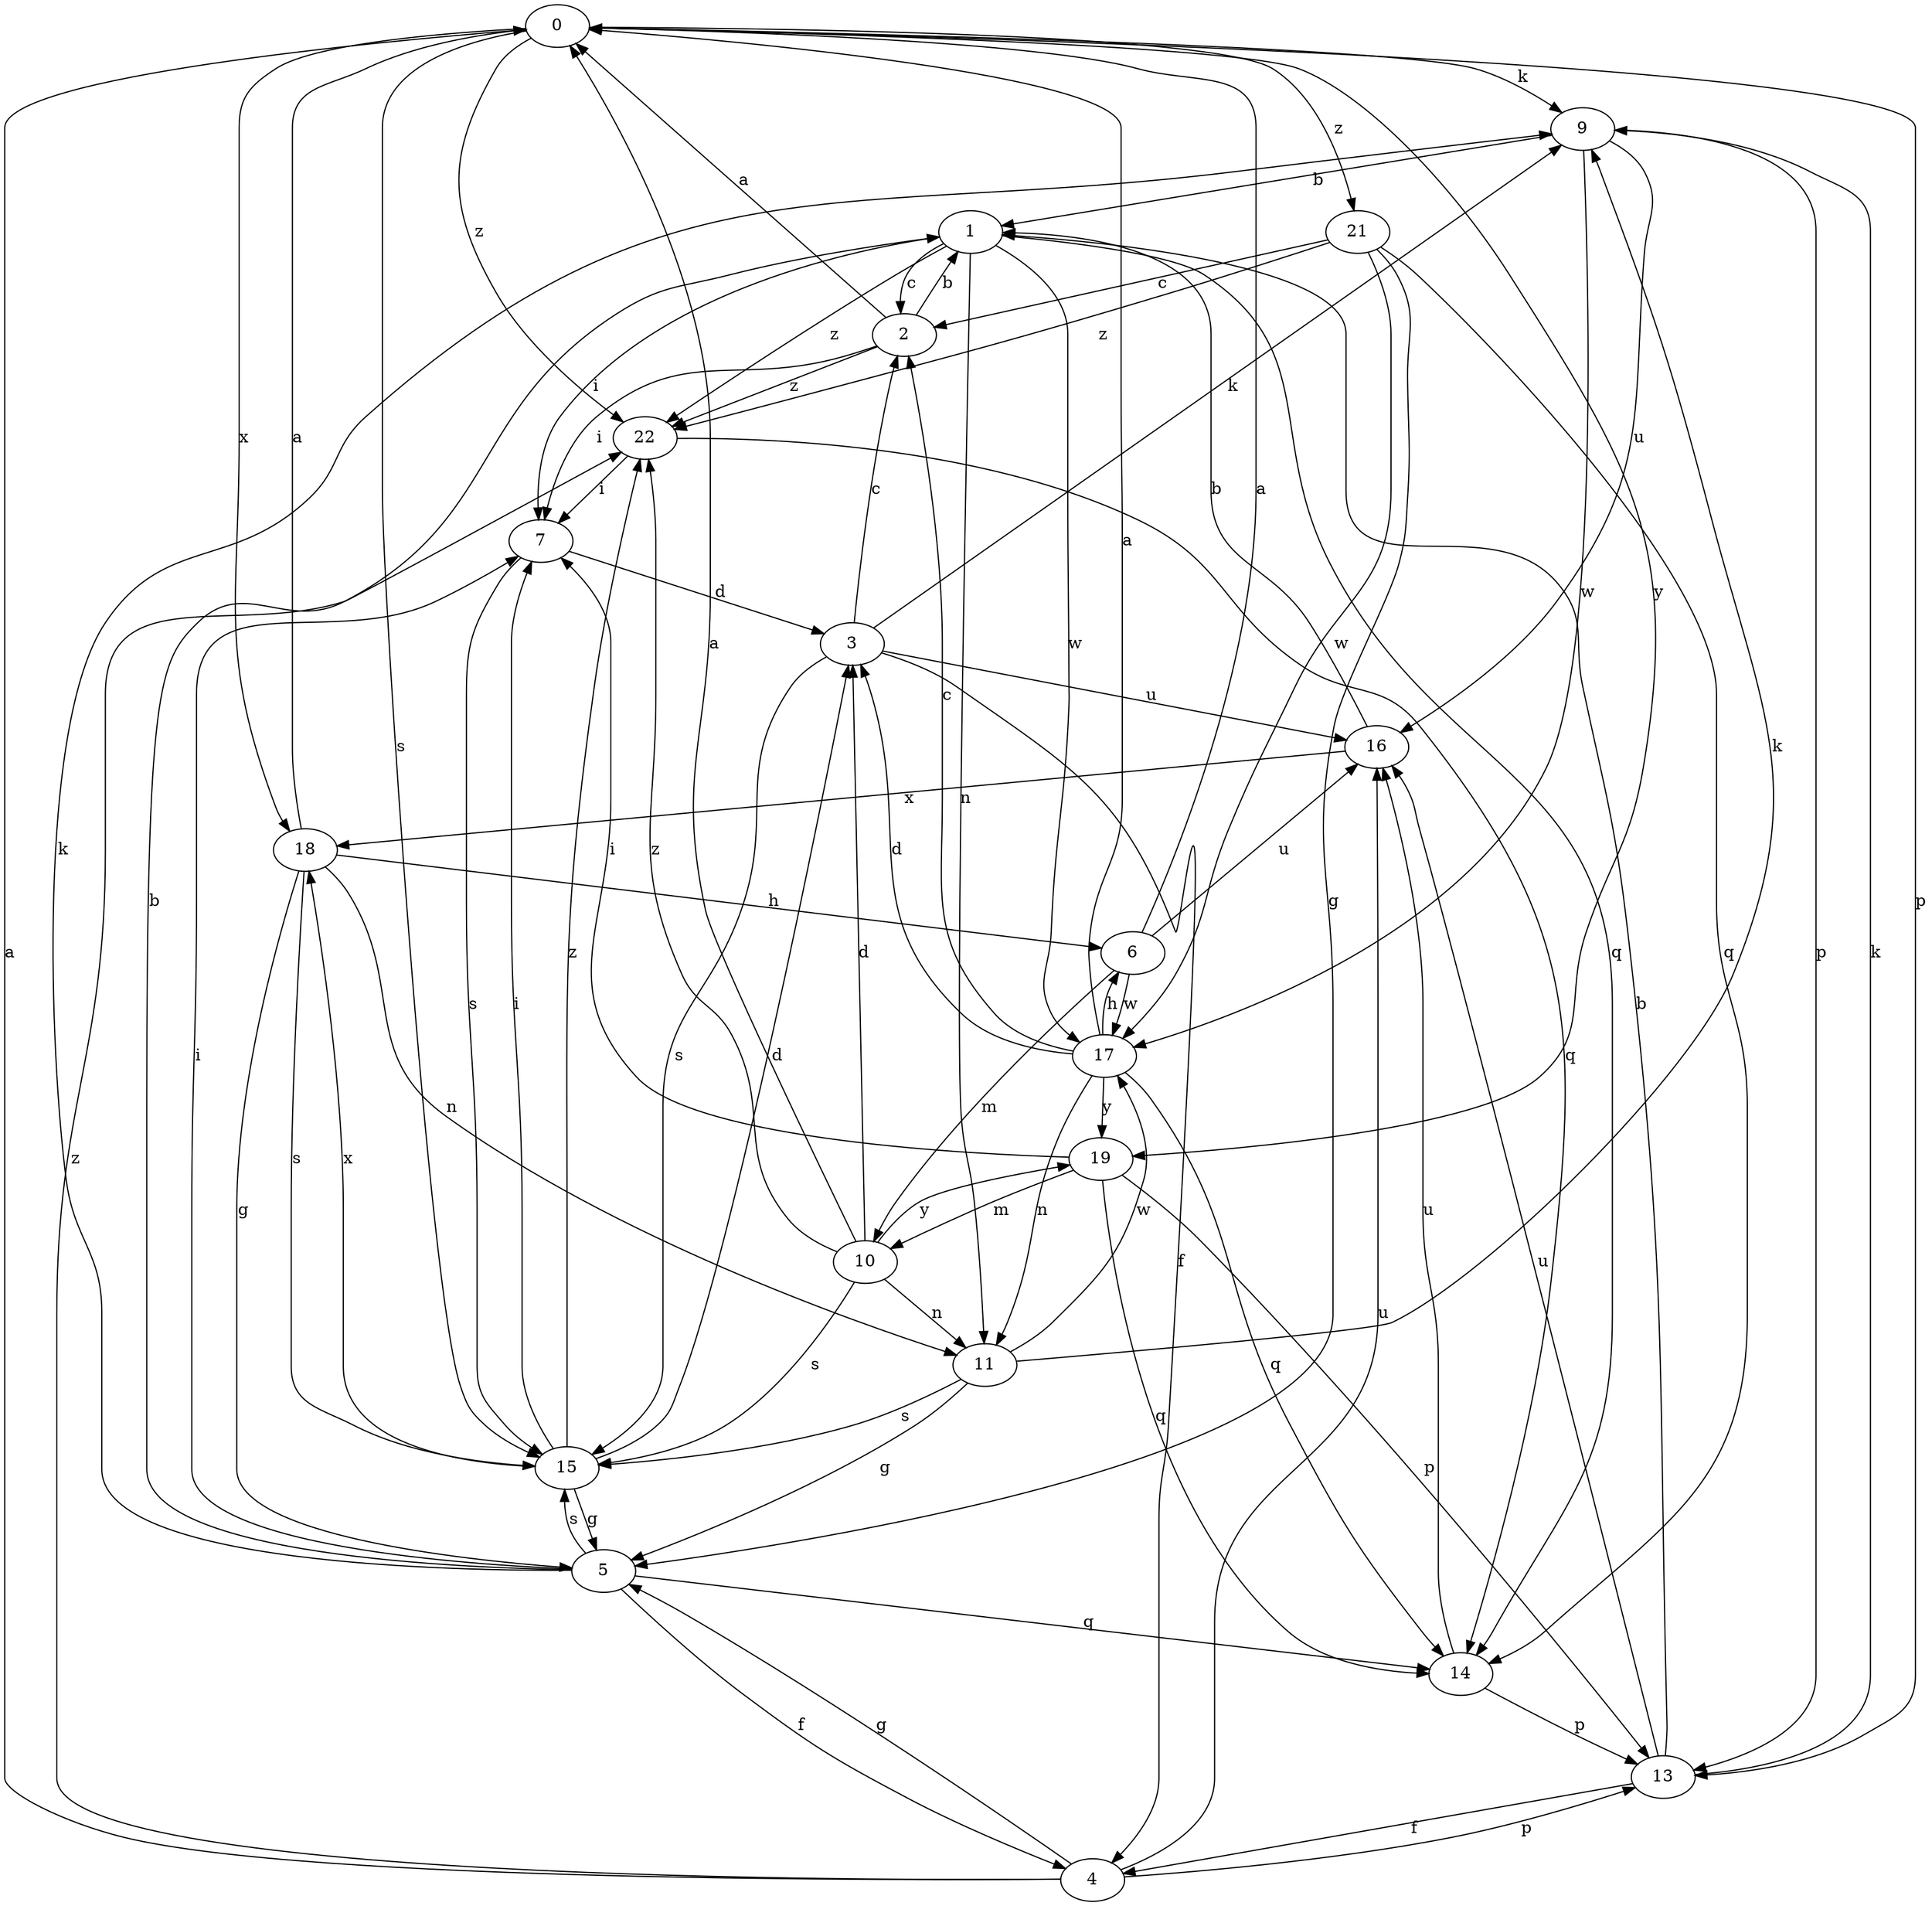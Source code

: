strict digraph  {
0;
1;
2;
3;
4;
5;
6;
7;
9;
10;
11;
13;
14;
15;
16;
17;
18;
19;
21;
22;
0 -> 9  [label=k];
0 -> 13  [label=p];
0 -> 15  [label=s];
0 -> 18  [label=x];
0 -> 19  [label=y];
0 -> 21  [label=z];
0 -> 22  [label=z];
1 -> 2  [label=c];
1 -> 7  [label=i];
1 -> 11  [label=n];
1 -> 14  [label=q];
1 -> 17  [label=w];
1 -> 22  [label=z];
2 -> 0  [label=a];
2 -> 1  [label=b];
2 -> 7  [label=i];
2 -> 22  [label=z];
3 -> 2  [label=c];
3 -> 4  [label=f];
3 -> 9  [label=k];
3 -> 15  [label=s];
3 -> 16  [label=u];
4 -> 0  [label=a];
4 -> 5  [label=g];
4 -> 13  [label=p];
4 -> 16  [label=u];
4 -> 22  [label=z];
5 -> 1  [label=b];
5 -> 4  [label=f];
5 -> 7  [label=i];
5 -> 9  [label=k];
5 -> 14  [label=q];
5 -> 15  [label=s];
6 -> 0  [label=a];
6 -> 10  [label=m];
6 -> 16  [label=u];
6 -> 17  [label=w];
7 -> 3  [label=d];
7 -> 15  [label=s];
9 -> 1  [label=b];
9 -> 13  [label=p];
9 -> 16  [label=u];
9 -> 17  [label=w];
10 -> 0  [label=a];
10 -> 3  [label=d];
10 -> 11  [label=n];
10 -> 15  [label=s];
10 -> 19  [label=y];
10 -> 22  [label=z];
11 -> 5  [label=g];
11 -> 9  [label=k];
11 -> 15  [label=s];
11 -> 17  [label=w];
13 -> 1  [label=b];
13 -> 4  [label=f];
13 -> 9  [label=k];
13 -> 16  [label=u];
14 -> 13  [label=p];
14 -> 16  [label=u];
15 -> 3  [label=d];
15 -> 5  [label=g];
15 -> 7  [label=i];
15 -> 18  [label=x];
15 -> 22  [label=z];
16 -> 1  [label=b];
16 -> 18  [label=x];
17 -> 0  [label=a];
17 -> 2  [label=c];
17 -> 3  [label=d];
17 -> 6  [label=h];
17 -> 11  [label=n];
17 -> 14  [label=q];
17 -> 19  [label=y];
18 -> 0  [label=a];
18 -> 5  [label=g];
18 -> 6  [label=h];
18 -> 11  [label=n];
18 -> 15  [label=s];
19 -> 7  [label=i];
19 -> 10  [label=m];
19 -> 13  [label=p];
19 -> 14  [label=q];
21 -> 2  [label=c];
21 -> 5  [label=g];
21 -> 14  [label=q];
21 -> 17  [label=w];
21 -> 22  [label=z];
22 -> 7  [label=i];
22 -> 14  [label=q];
}
